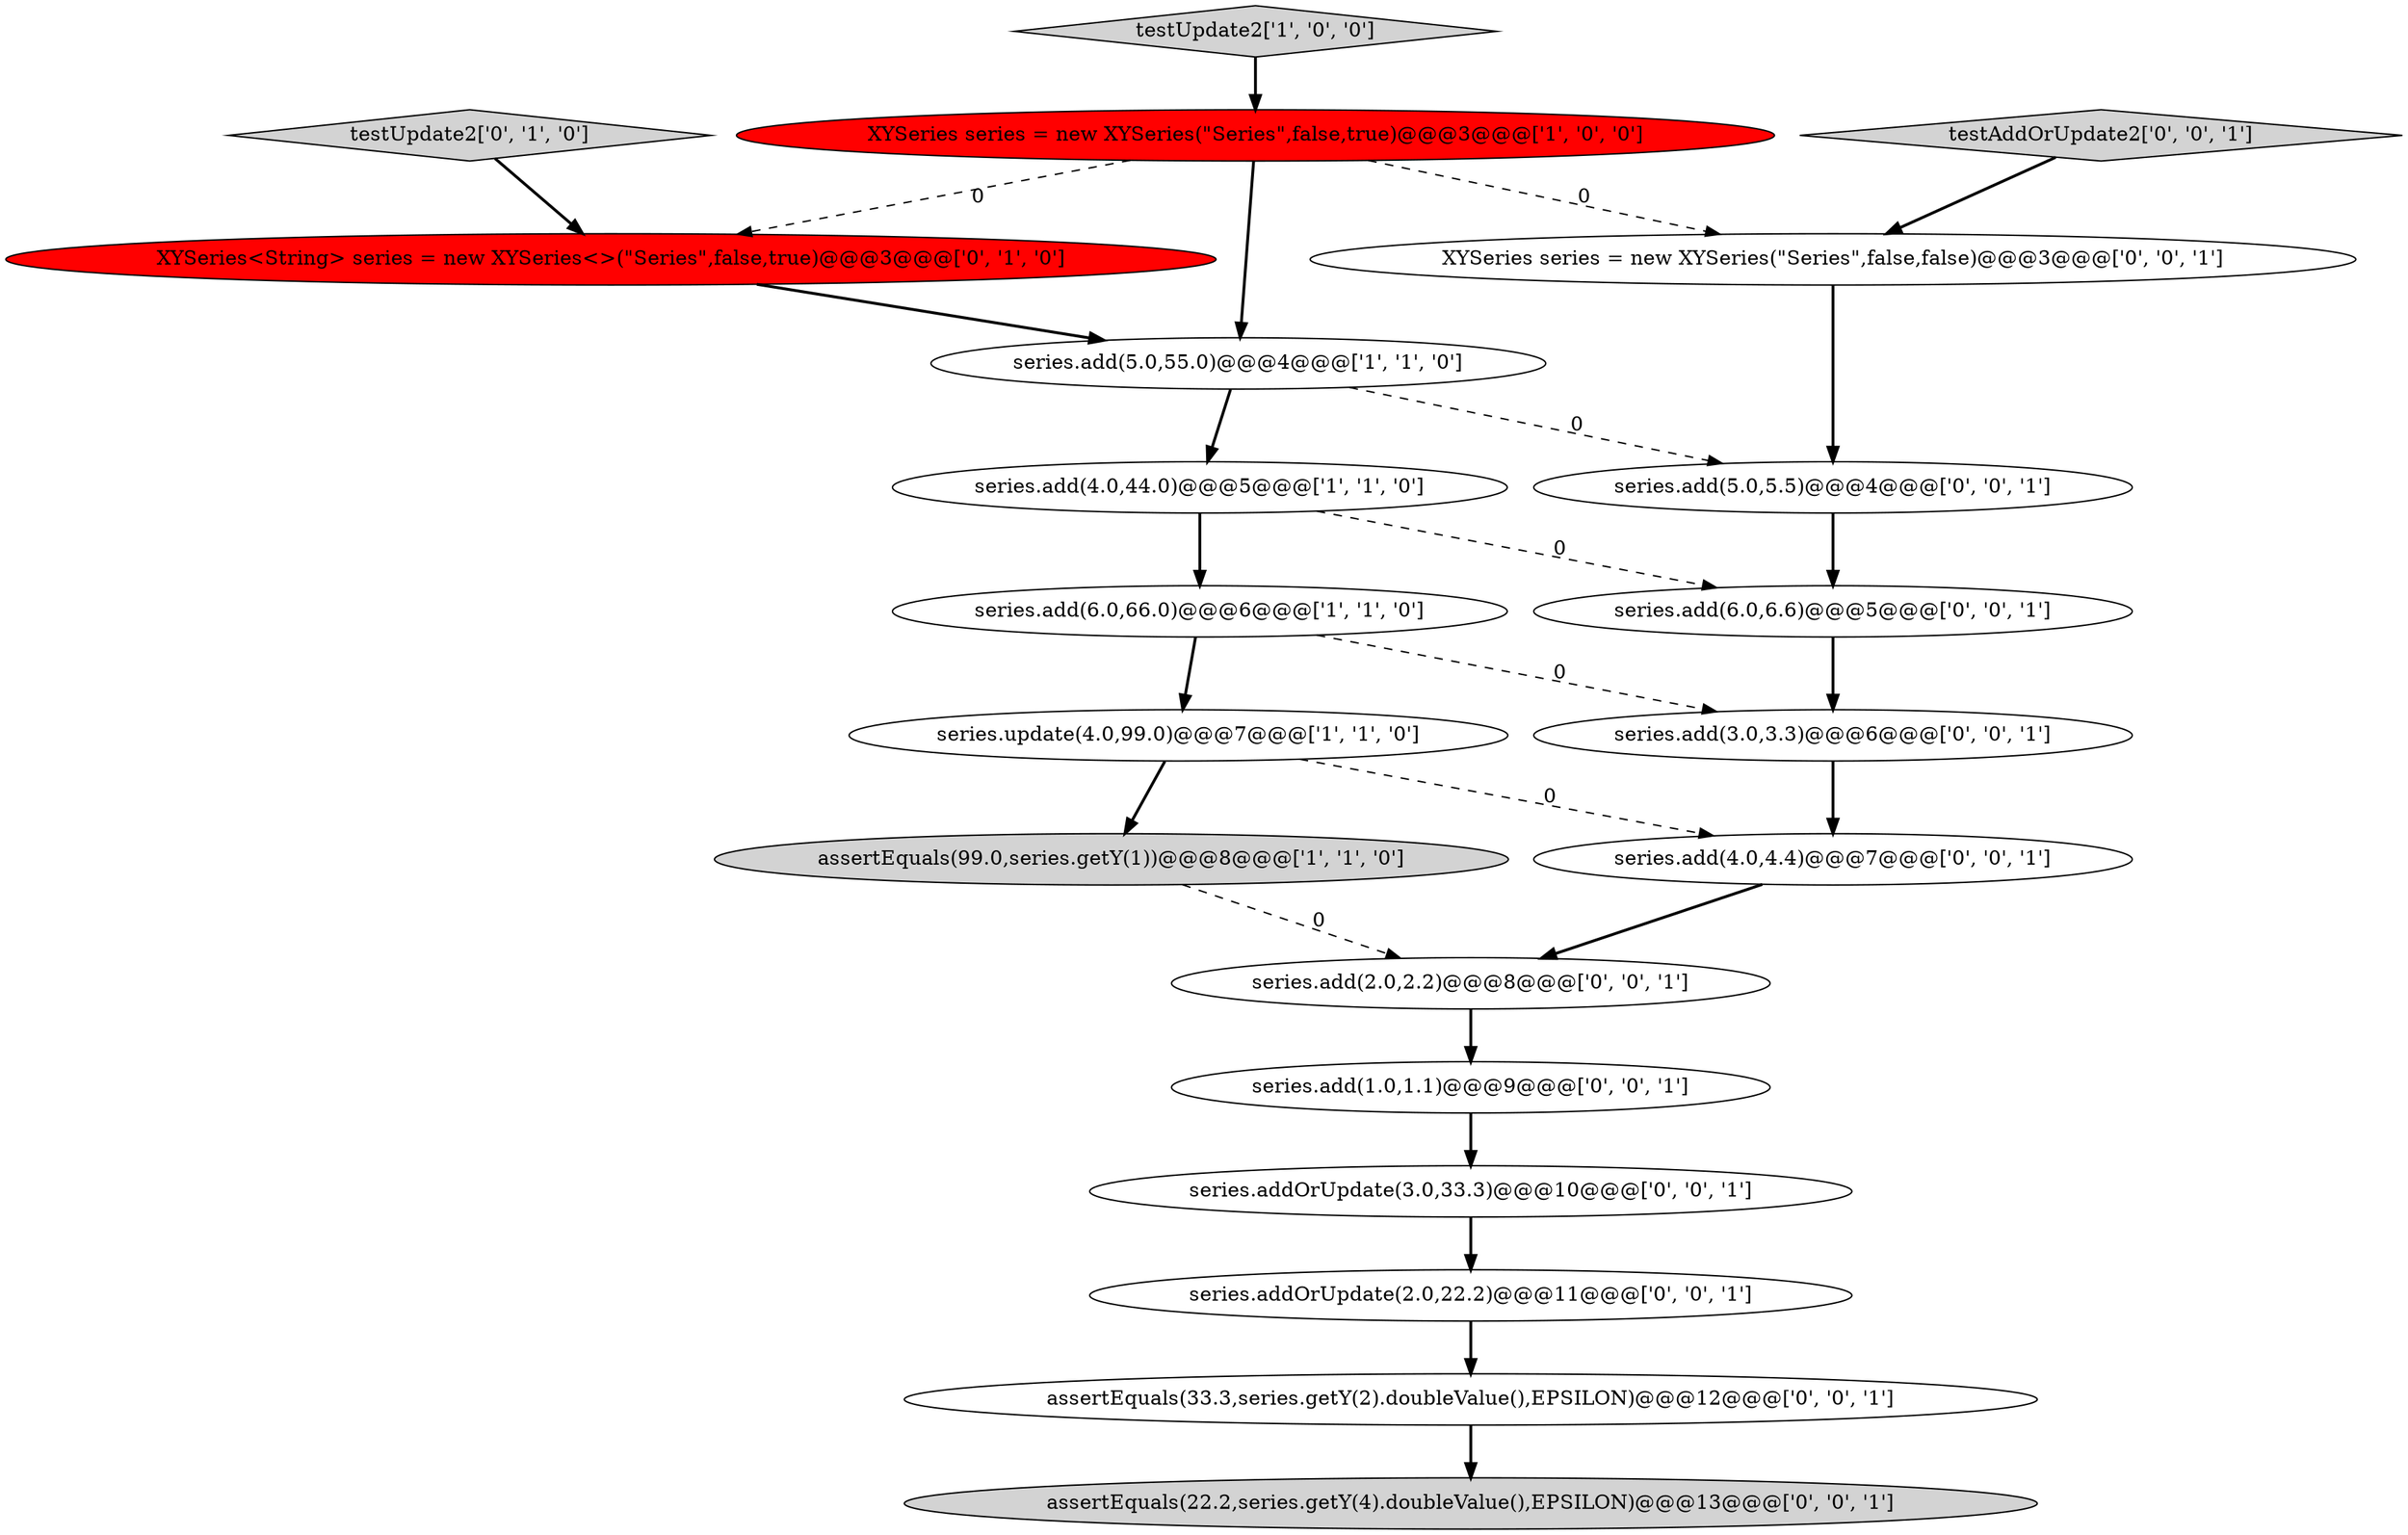 digraph {
4 [style = filled, label = "assertEquals(99.0,series.getY(1))@@@8@@@['1', '1', '0']", fillcolor = lightgray, shape = ellipse image = "AAA0AAABBB1BBB"];
20 [style = filled, label = "series.add(1.0,1.1)@@@9@@@['0', '0', '1']", fillcolor = white, shape = ellipse image = "AAA0AAABBB3BBB"];
17 [style = filled, label = "series.add(3.0,3.3)@@@6@@@['0', '0', '1']", fillcolor = white, shape = ellipse image = "AAA0AAABBB3BBB"];
3 [style = filled, label = "series.add(5.0,55.0)@@@4@@@['1', '1', '0']", fillcolor = white, shape = ellipse image = "AAA0AAABBB1BBB"];
11 [style = filled, label = "assertEquals(33.3,series.getY(2).doubleValue(),EPSILON)@@@12@@@['0', '0', '1']", fillcolor = white, shape = ellipse image = "AAA0AAABBB3BBB"];
5 [style = filled, label = "series.update(4.0,99.0)@@@7@@@['1', '1', '0']", fillcolor = white, shape = ellipse image = "AAA0AAABBB1BBB"];
0 [style = filled, label = "series.add(6.0,66.0)@@@6@@@['1', '1', '0']", fillcolor = white, shape = ellipse image = "AAA0AAABBB1BBB"];
7 [style = filled, label = "testUpdate2['0', '1', '0']", fillcolor = lightgray, shape = diamond image = "AAA0AAABBB2BBB"];
2 [style = filled, label = "testUpdate2['1', '0', '0']", fillcolor = lightgray, shape = diamond image = "AAA0AAABBB1BBB"];
14 [style = filled, label = "series.add(5.0,5.5)@@@4@@@['0', '0', '1']", fillcolor = white, shape = ellipse image = "AAA0AAABBB3BBB"];
16 [style = filled, label = "assertEquals(22.2,series.getY(4).doubleValue(),EPSILON)@@@13@@@['0', '0', '1']", fillcolor = lightgray, shape = ellipse image = "AAA0AAABBB3BBB"];
19 [style = filled, label = "XYSeries series = new XYSeries(\"Series\",false,false)@@@3@@@['0', '0', '1']", fillcolor = white, shape = ellipse image = "AAA0AAABBB3BBB"];
13 [style = filled, label = "testAddOrUpdate2['0', '0', '1']", fillcolor = lightgray, shape = diamond image = "AAA0AAABBB3BBB"];
1 [style = filled, label = "XYSeries series = new XYSeries(\"Series\",false,true)@@@3@@@['1', '0', '0']", fillcolor = red, shape = ellipse image = "AAA1AAABBB1BBB"];
12 [style = filled, label = "series.add(6.0,6.6)@@@5@@@['0', '0', '1']", fillcolor = white, shape = ellipse image = "AAA0AAABBB3BBB"];
15 [style = filled, label = "series.addOrUpdate(3.0,33.3)@@@10@@@['0', '0', '1']", fillcolor = white, shape = ellipse image = "AAA0AAABBB3BBB"];
18 [style = filled, label = "series.add(4.0,4.4)@@@7@@@['0', '0', '1']", fillcolor = white, shape = ellipse image = "AAA0AAABBB3BBB"];
9 [style = filled, label = "series.add(2.0,2.2)@@@8@@@['0', '0', '1']", fillcolor = white, shape = ellipse image = "AAA0AAABBB3BBB"];
10 [style = filled, label = "series.addOrUpdate(2.0,22.2)@@@11@@@['0', '0', '1']", fillcolor = white, shape = ellipse image = "AAA0AAABBB3BBB"];
8 [style = filled, label = "XYSeries<String> series = new XYSeries<>(\"Series\",false,true)@@@3@@@['0', '1', '0']", fillcolor = red, shape = ellipse image = "AAA1AAABBB2BBB"];
6 [style = filled, label = "series.add(4.0,44.0)@@@5@@@['1', '1', '0']", fillcolor = white, shape = ellipse image = "AAA0AAABBB1BBB"];
11->16 [style = bold, label=""];
15->10 [style = bold, label=""];
2->1 [style = bold, label=""];
1->19 [style = dashed, label="0"];
12->17 [style = bold, label=""];
8->3 [style = bold, label=""];
1->3 [style = bold, label=""];
3->6 [style = bold, label=""];
9->20 [style = bold, label=""];
6->0 [style = bold, label=""];
5->18 [style = dashed, label="0"];
7->8 [style = bold, label=""];
0->17 [style = dashed, label="0"];
6->12 [style = dashed, label="0"];
4->9 [style = dashed, label="0"];
13->19 [style = bold, label=""];
19->14 [style = bold, label=""];
14->12 [style = bold, label=""];
5->4 [style = bold, label=""];
18->9 [style = bold, label=""];
1->8 [style = dashed, label="0"];
3->14 [style = dashed, label="0"];
20->15 [style = bold, label=""];
17->18 [style = bold, label=""];
0->5 [style = bold, label=""];
10->11 [style = bold, label=""];
}
